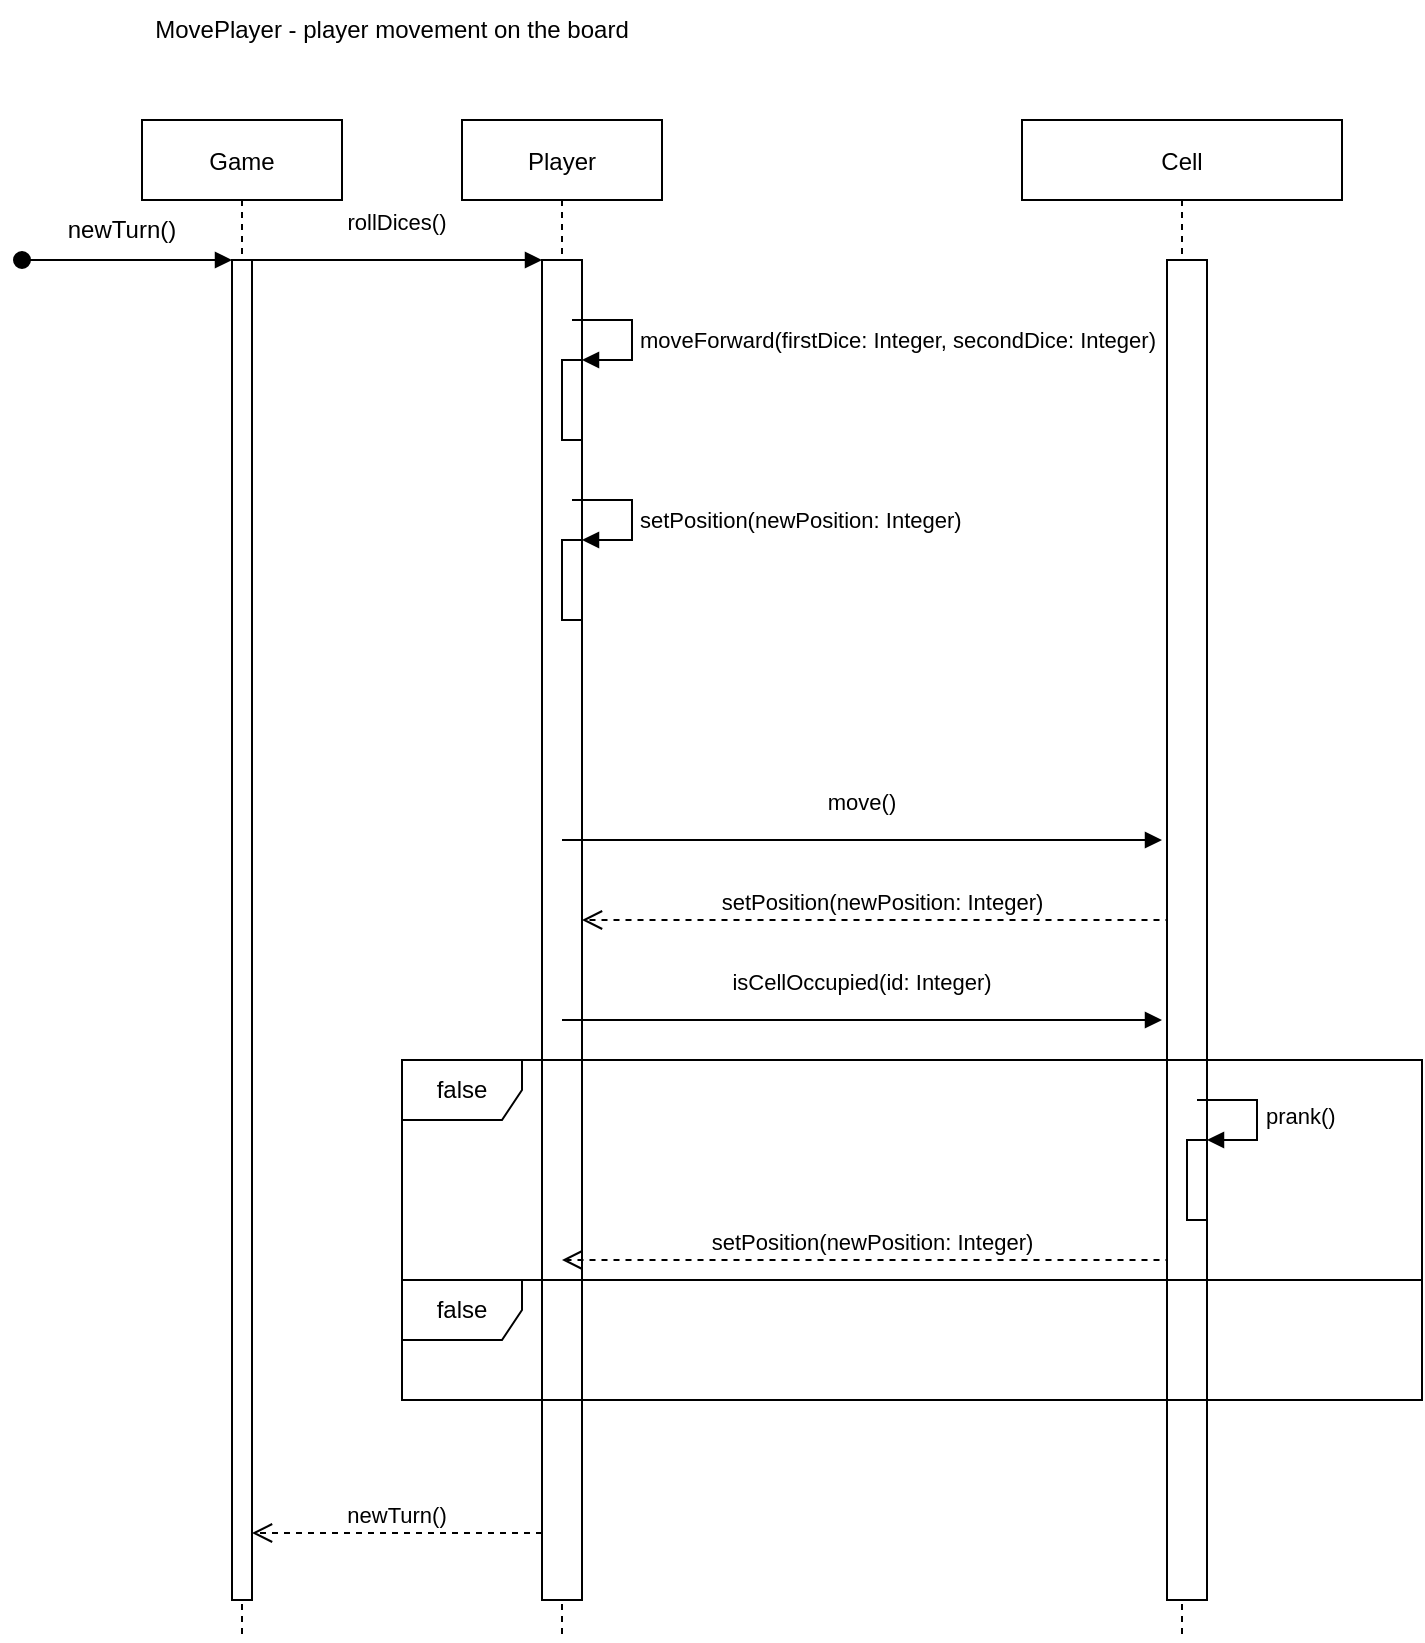 <mxfile version="20.6.0" type="device"><diagram id="kgpKYQtTHZ0yAKxKKP6v" name="Page-1"><mxGraphModel dx="735" dy="478" grid="1" gridSize="10" guides="1" tooltips="1" connect="1" arrows="1" fold="1" page="1" pageScale="1" pageWidth="850" pageHeight="1100" math="0" shadow="0"><root><mxCell id="0"/><mxCell id="1" parent="0"/><mxCell id="3nuBFxr9cyL0pnOWT2aG-1" value="Game" style="shape=umlLifeline;perimeter=lifelinePerimeter;container=1;collapsible=0;recursiveResize=0;rounded=0;shadow=0;strokeWidth=1;" parent="1" vertex="1"><mxGeometry x="180" y="80" width="100" height="760" as="geometry"/></mxCell><mxCell id="3nuBFxr9cyL0pnOWT2aG-2" value="" style="points=[];perimeter=orthogonalPerimeter;rounded=0;shadow=0;strokeWidth=1;" parent="3nuBFxr9cyL0pnOWT2aG-1" vertex="1"><mxGeometry x="45" y="70" width="10" height="670" as="geometry"/></mxCell><mxCell id="3nuBFxr9cyL0pnOWT2aG-3" value="" style="verticalAlign=bottom;startArrow=oval;endArrow=block;startSize=8;shadow=0;strokeWidth=1;" parent="3nuBFxr9cyL0pnOWT2aG-1" target="3nuBFxr9cyL0pnOWT2aG-2" edge="1"><mxGeometry relative="1" as="geometry"><mxPoint x="-60" y="70" as="sourcePoint"/></mxGeometry></mxCell><mxCell id="Dfjrp038ZcH1izW8xarP-13" value="newTurn()" style="text;html=1;strokeColor=none;fillColor=none;align=center;verticalAlign=middle;whiteSpace=wrap;rounded=0;" parent="3nuBFxr9cyL0pnOWT2aG-1" vertex="1"><mxGeometry x="-40" y="40" width="60" height="30" as="geometry"/></mxCell><mxCell id="3nuBFxr9cyL0pnOWT2aG-5" value="Player" style="shape=umlLifeline;perimeter=lifelinePerimeter;container=1;collapsible=0;recursiveResize=0;rounded=0;shadow=0;strokeWidth=1;" parent="1" vertex="1"><mxGeometry x="340" y="80" width="100" height="760" as="geometry"/></mxCell><mxCell id="3nuBFxr9cyL0pnOWT2aG-6" value="" style="points=[];perimeter=orthogonalPerimeter;rounded=0;shadow=0;strokeWidth=1;" parent="3nuBFxr9cyL0pnOWT2aG-5" vertex="1"><mxGeometry x="40" y="70" width="20" height="670" as="geometry"/></mxCell><mxCell id="Dfjrp038ZcH1izW8xarP-24" value="" style="html=1;points=[];perimeter=orthogonalPerimeter;" parent="3nuBFxr9cyL0pnOWT2aG-5" vertex="1"><mxGeometry x="50" y="120" width="10" height="40" as="geometry"/></mxCell><mxCell id="Dfjrp038ZcH1izW8xarP-25" value="moveForward(firstDice: Integer, secondDice: Integer)" style="edgeStyle=orthogonalEdgeStyle;html=1;align=left;spacingLeft=2;endArrow=block;rounded=0;entryX=1;entryY=0;" parent="3nuBFxr9cyL0pnOWT2aG-5" target="Dfjrp038ZcH1izW8xarP-24" edge="1"><mxGeometry x="0.067" relative="1" as="geometry"><mxPoint x="55" y="100" as="sourcePoint"/><Array as="points"><mxPoint x="85" y="100"/></Array><mxPoint as="offset"/></mxGeometry></mxCell><mxCell id="hY58I0LMxj6UVdS3bY3L-1" value="setPosition(newPosition: Integer)" style="verticalAlign=bottom;endArrow=open;dashed=1;endSize=8;shadow=0;strokeWidth=1;" edge="1" parent="3nuBFxr9cyL0pnOWT2aG-5"><mxGeometry relative="1" as="geometry"><mxPoint x="60" y="400.0" as="targetPoint"/><mxPoint x="360.75" y="400.0" as="sourcePoint"/></mxGeometry></mxCell><mxCell id="Dfjrp038ZcH1izW8xarP-32" value="" style="html=1;points=[];perimeter=orthogonalPerimeter;" parent="3nuBFxr9cyL0pnOWT2aG-5" vertex="1"><mxGeometry x="362.5" y="490" width="10" height="40" as="geometry"/></mxCell><mxCell id="Dfjrp038ZcH1izW8xarP-27" value="setPosition(newPosition: Integer)" style="verticalAlign=bottom;endArrow=open;dashed=1;endSize=8;shadow=0;strokeWidth=1;" parent="3nuBFxr9cyL0pnOWT2aG-5" edge="1"><mxGeometry relative="1" as="geometry"><mxPoint x="50" y="570.0" as="targetPoint"/><mxPoint x="360.75" y="570.0" as="sourcePoint"/></mxGeometry></mxCell><mxCell id="hY58I0LMxj6UVdS3bY3L-2" value="isCellOccupied(id: Integer)" style="verticalAlign=bottom;endArrow=block;shadow=0;strokeWidth=1;" edge="1" parent="3nuBFxr9cyL0pnOWT2aG-5"><mxGeometry y="10" relative="1" as="geometry"><mxPoint x="50" y="450.0" as="sourcePoint"/><mxPoint x="350" y="450" as="targetPoint"/><mxPoint as="offset"/></mxGeometry></mxCell><mxCell id="hY58I0LMxj6UVdS3bY3L-12" value="" style="html=1;points=[];perimeter=orthogonalPerimeter;" vertex="1" parent="3nuBFxr9cyL0pnOWT2aG-5"><mxGeometry x="50" y="210" width="10" height="40" as="geometry"/></mxCell><mxCell id="hY58I0LMxj6UVdS3bY3L-13" value="setPosition(newPosition: Integer)" style="edgeStyle=orthogonalEdgeStyle;html=1;align=left;spacingLeft=2;endArrow=block;rounded=0;entryX=1;entryY=0;" edge="1" parent="3nuBFxr9cyL0pnOWT2aG-5" target="hY58I0LMxj6UVdS3bY3L-12"><mxGeometry x="0.067" relative="1" as="geometry"><mxPoint x="55" y="190" as="sourcePoint"/><Array as="points"><mxPoint x="85" y="190"/></Array><mxPoint as="offset"/></mxGeometry></mxCell><mxCell id="3nuBFxr9cyL0pnOWT2aG-7" value="newTurn()" style="verticalAlign=bottom;endArrow=open;dashed=1;endSize=8;exitX=0;exitY=0.95;shadow=0;strokeWidth=1;" parent="1" source="3nuBFxr9cyL0pnOWT2aG-6" target="3nuBFxr9cyL0pnOWT2aG-2" edge="1"><mxGeometry relative="1" as="geometry"><mxPoint x="335" y="236" as="targetPoint"/></mxGeometry></mxCell><mxCell id="3nuBFxr9cyL0pnOWT2aG-8" value="rollDices()" style="verticalAlign=bottom;endArrow=block;entryX=0;entryY=0;shadow=0;strokeWidth=1;" parent="1" source="3nuBFxr9cyL0pnOWT2aG-2" target="3nuBFxr9cyL0pnOWT2aG-6" edge="1"><mxGeometry y="10" relative="1" as="geometry"><mxPoint x="335" y="160" as="sourcePoint"/><mxPoint as="offset"/></mxGeometry></mxCell><mxCell id="Dfjrp038ZcH1izW8xarP-9" value="MovePlayer - player movement on the board" style="text;html=1;strokeColor=none;fillColor=none;align=center;verticalAlign=middle;whiteSpace=wrap;rounded=0;" parent="1" vertex="1"><mxGeometry x="180" y="20" width="250" height="30" as="geometry"/></mxCell><mxCell id="Dfjrp038ZcH1izW8xarP-17" value="Cell" style="shape=umlLifeline;perimeter=lifelinePerimeter;container=1;collapsible=0;recursiveResize=0;rounded=0;shadow=0;strokeWidth=1;" parent="1" vertex="1"><mxGeometry x="620" y="80" width="160" height="760" as="geometry"/></mxCell><mxCell id="Dfjrp038ZcH1izW8xarP-26" value="" style="points=[];perimeter=orthogonalPerimeter;rounded=0;shadow=0;strokeWidth=1;" parent="1" vertex="1"><mxGeometry x="692.5" y="150" width="20" height="670" as="geometry"/></mxCell><mxCell id="Dfjrp038ZcH1izW8xarP-28" value="move()" style="verticalAlign=bottom;endArrow=block;shadow=0;strokeWidth=1;" parent="1" edge="1"><mxGeometry y="10" relative="1" as="geometry"><mxPoint x="390" y="440.0" as="sourcePoint"/><mxPoint x="690" y="440" as="targetPoint"/><mxPoint as="offset"/></mxGeometry></mxCell><mxCell id="hY58I0LMxj6UVdS3bY3L-5" value="" style="html=1;points=[];perimeter=orthogonalPerimeter;" vertex="1" parent="1"><mxGeometry x="702.5" y="590" width="10" height="40" as="geometry"/></mxCell><mxCell id="hY58I0LMxj6UVdS3bY3L-6" value="prank()" style="edgeStyle=orthogonalEdgeStyle;html=1;align=left;spacingLeft=2;endArrow=block;rounded=0;entryX=1;entryY=0;" edge="1" target="hY58I0LMxj6UVdS3bY3L-5" parent="1"><mxGeometry relative="1" as="geometry"><mxPoint x="707.5" y="570" as="sourcePoint"/><Array as="points"><mxPoint x="737.5" y="570"/></Array></mxGeometry></mxCell><mxCell id="hY58I0LMxj6UVdS3bY3L-9" value="false" style="shape=umlFrame;whiteSpace=wrap;html=1;" vertex="1" parent="1"><mxGeometry x="310" y="660" width="510" height="60" as="geometry"/></mxCell><mxCell id="hY58I0LMxj6UVdS3bY3L-15" value="false" style="shape=umlFrame;whiteSpace=wrap;html=1;" vertex="1" parent="1"><mxGeometry x="310" y="550" width="510" height="110" as="geometry"/></mxCell></root></mxGraphModel></diagram></mxfile>